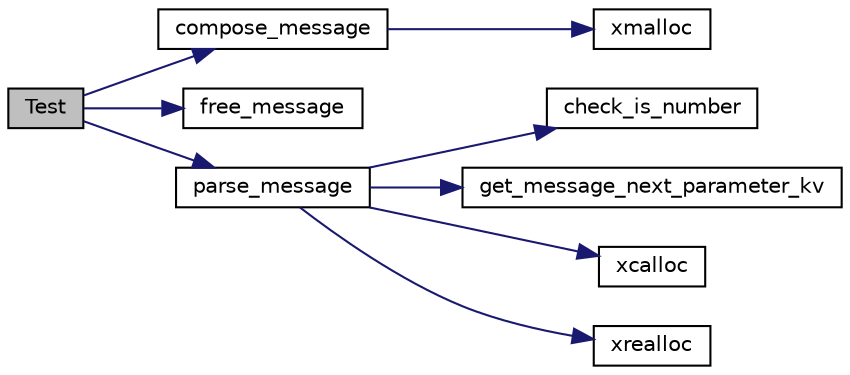 digraph "Test"
{
 // LATEX_PDF_SIZE
  edge [fontname="Helvetica",fontsize="10",labelfontname="Helvetica",labelfontsize="10"];
  node [fontname="Helvetica",fontsize="10",shape=record];
  rankdir="LR";
  Node1 [label="Test",height=0.2,width=0.4,color="black", fillcolor="grey75", style="filled", fontcolor="black",tooltip=" "];
  Node1 -> Node2 [color="midnightblue",fontsize="10",style="solid",fontname="Helvetica"];
  Node2 [label="compose_message",height=0.2,width=0.4,color="black", fillcolor="white", style="filled",URL="$message_8h.html#a3060945c785405ed28cc23370116af64",tooltip="Takes a message struct and serializes it to a string."];
  Node2 -> Node3 [color="midnightblue",fontsize="10",style="solid",fontname="Helvetica"];
  Node3 [label="xmalloc",height=0.2,width=0.4,color="black", fillcolor="white", style="filled",URL="$epoll__server_2utils_2xalloc_8c.html#a42ccfa6fc49cc4ce90cc44cd05052490",tooltip="Malloc wrapper that exit on failure."];
  Node1 -> Node4 [color="midnightblue",fontsize="10",style="solid",fontname="Helvetica"];
  Node4 [label="free_message",height=0.2,width=0.4,color="black", fillcolor="white", style="filled",URL="$message_8h.html#aafafca753919c7d770812f5c47b5fe7f",tooltip="Free the memory allocated by a struct message."];
  Node1 -> Node5 [color="midnightblue",fontsize="10",style="solid",fontname="Helvetica"];
  Node5 [label="parse_message",height=0.2,width=0.4,color="black", fillcolor="white", style="filled",URL="$message_8h.html#aa8487af4610a19e0a3e4dea4ae684fc7",tooltip="Take a message as a string and parse it into a message struct."];
  Node5 -> Node6 [color="midnightblue",fontsize="10",style="solid",fontname="Helvetica"];
  Node6 [label="check_is_number",height=0.2,width=0.4,color="black", fillcolor="white", style="filled",URL="$type__check_8h.html#a19d3a4f9ccbc6c2c26d8e0b468529502",tooltip="Check if a string is a number."];
  Node5 -> Node7 [color="midnightblue",fontsize="10",style="solid",fontname="Helvetica"];
  Node7 [label="get_message_next_parameter_kv",height=0.2,width=0.4,color="black", fillcolor="white", style="filled",URL="$message_8h.html#a28d4651376c79b584f48cf6ea0e2089a",tooltip="Get the next key value object."];
  Node5 -> Node8 [color="midnightblue",fontsize="10",style="solid",fontname="Helvetica"];
  Node8 [label="xcalloc",height=0.2,width=0.4,color="black", fillcolor="white", style="filled",URL="$epoll__server_2utils_2xalloc_8c.html#acf4d2a0b6c4f9229a0f4687202abed54",tooltip="Calloc wrapper that exit on failure."];
  Node5 -> Node9 [color="midnightblue",fontsize="10",style="solid",fontname="Helvetica"];
  Node9 [label="xrealloc",height=0.2,width=0.4,color="black", fillcolor="white", style="filled",URL="$epoll__server_2utils_2xalloc_8c.html#a93a8ec6e8a6eef0f62b7e5b50d0bf9e4",tooltip="Realloc wrapper that exit on failure."];
}
